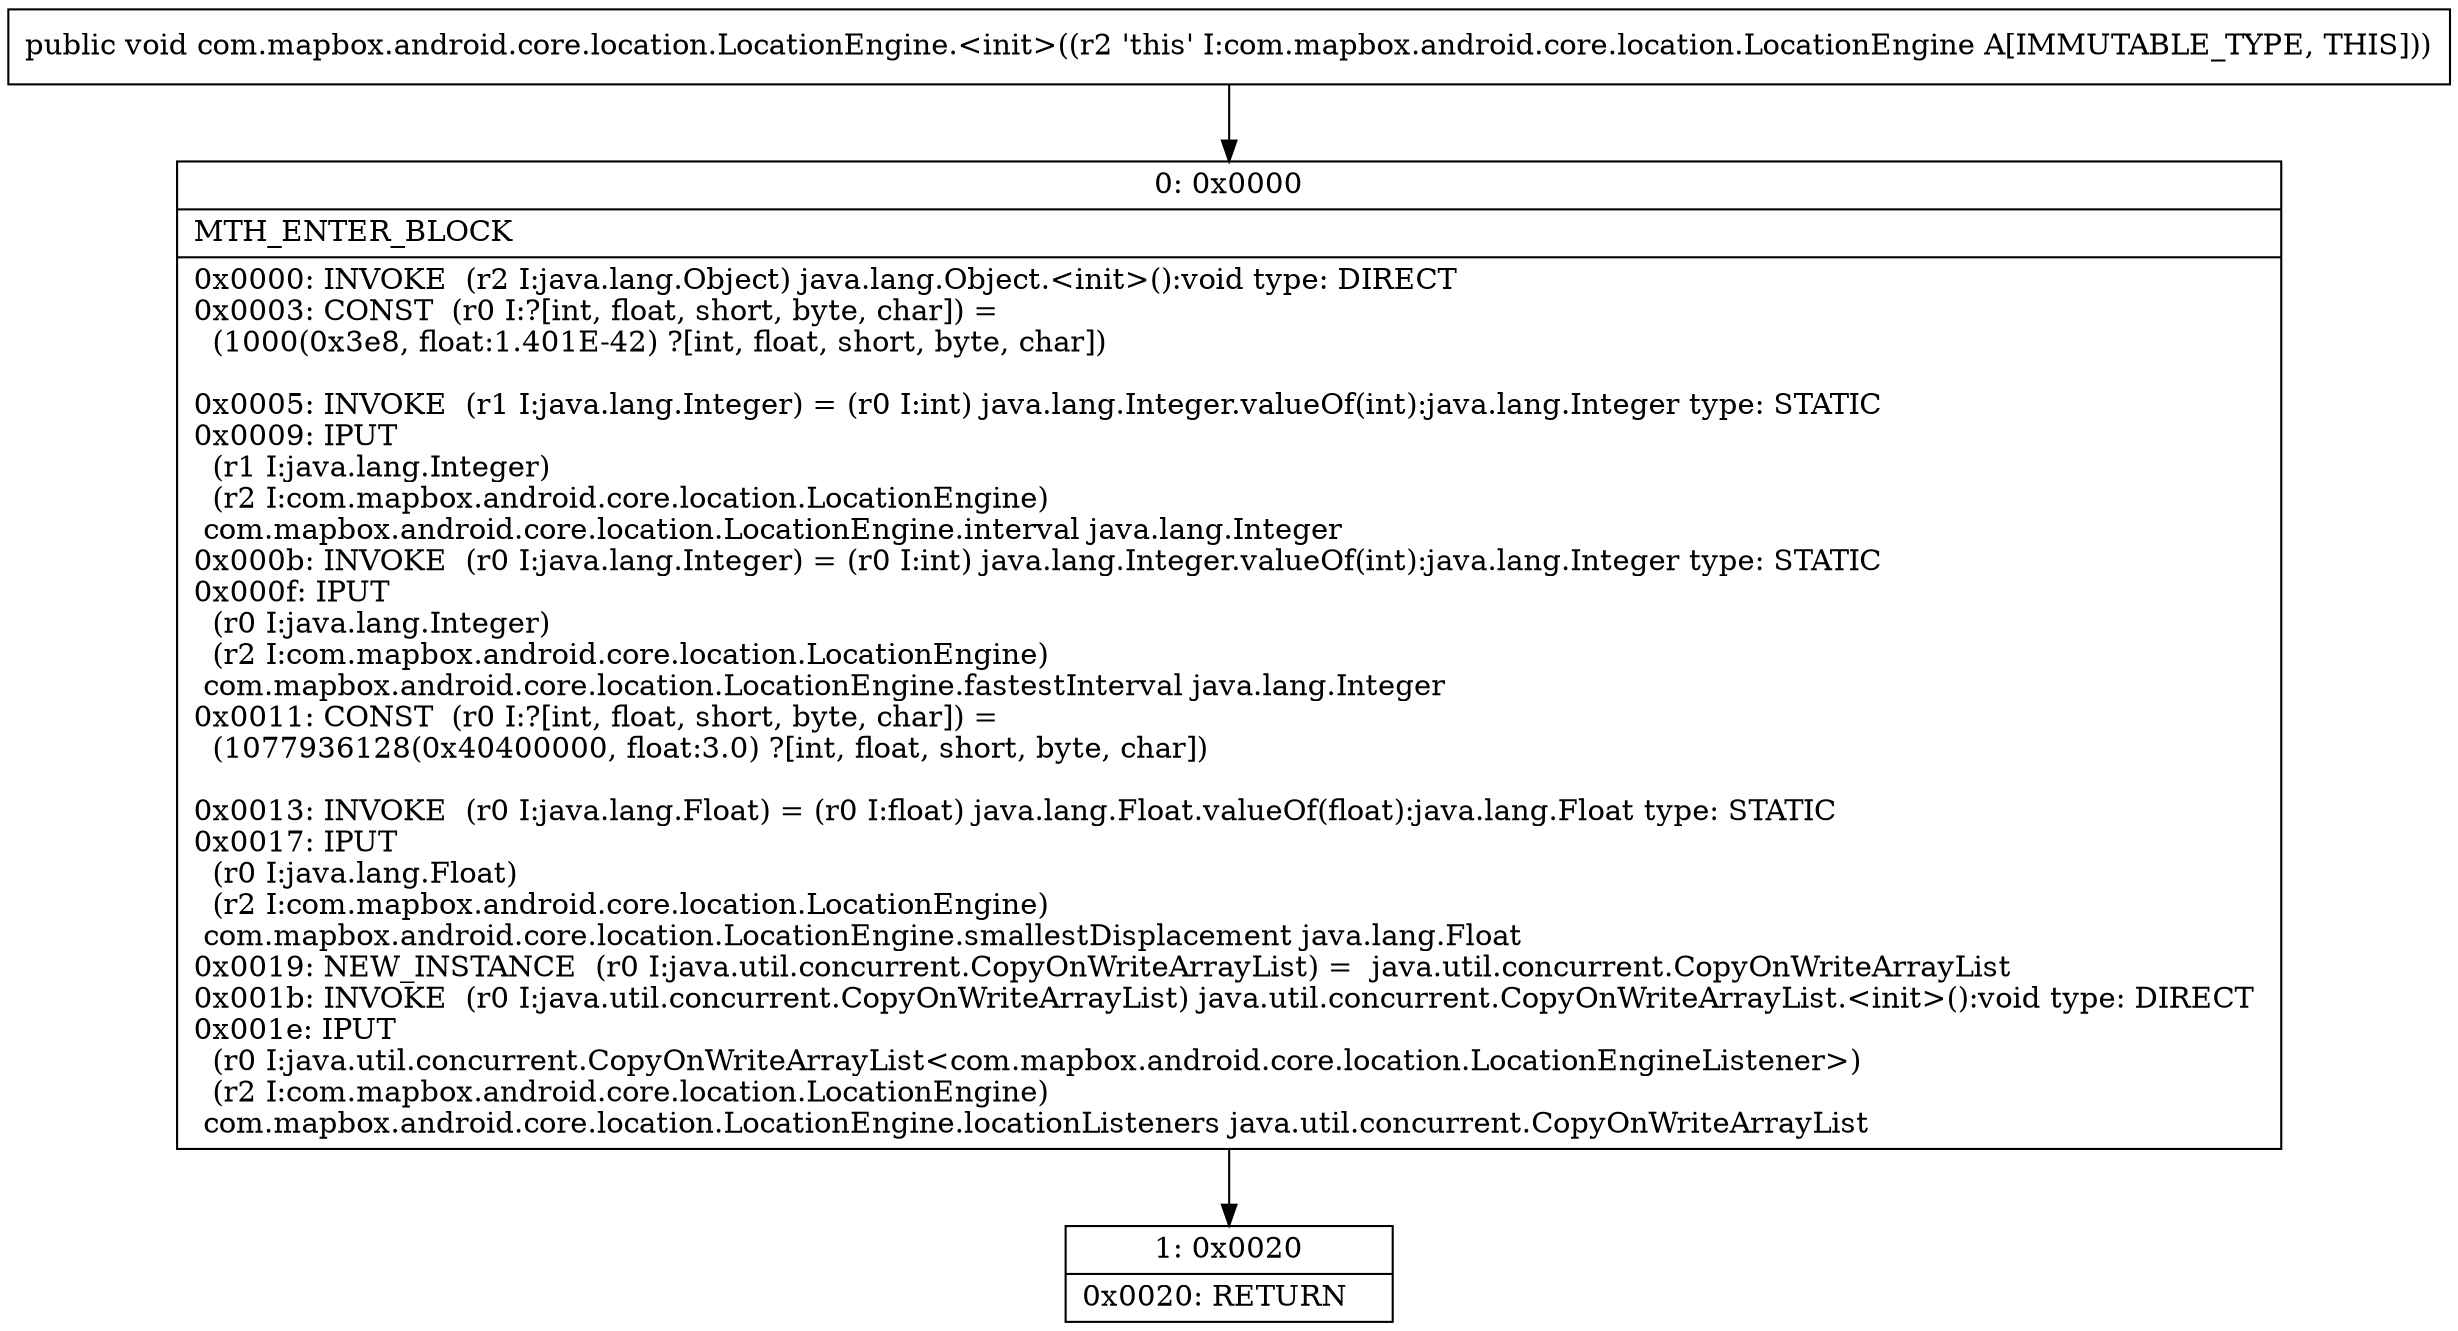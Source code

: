 digraph "CFG forcom.mapbox.android.core.location.LocationEngine.\<init\>()V" {
Node_0 [shape=record,label="{0\:\ 0x0000|MTH_ENTER_BLOCK\l|0x0000: INVOKE  (r2 I:java.lang.Object) java.lang.Object.\<init\>():void type: DIRECT \l0x0003: CONST  (r0 I:?[int, float, short, byte, char]) = \l  (1000(0x3e8, float:1.401E\-42) ?[int, float, short, byte, char])\l \l0x0005: INVOKE  (r1 I:java.lang.Integer) = (r0 I:int) java.lang.Integer.valueOf(int):java.lang.Integer type: STATIC \l0x0009: IPUT  \l  (r1 I:java.lang.Integer)\l  (r2 I:com.mapbox.android.core.location.LocationEngine)\l com.mapbox.android.core.location.LocationEngine.interval java.lang.Integer \l0x000b: INVOKE  (r0 I:java.lang.Integer) = (r0 I:int) java.lang.Integer.valueOf(int):java.lang.Integer type: STATIC \l0x000f: IPUT  \l  (r0 I:java.lang.Integer)\l  (r2 I:com.mapbox.android.core.location.LocationEngine)\l com.mapbox.android.core.location.LocationEngine.fastestInterval java.lang.Integer \l0x0011: CONST  (r0 I:?[int, float, short, byte, char]) = \l  (1077936128(0x40400000, float:3.0) ?[int, float, short, byte, char])\l \l0x0013: INVOKE  (r0 I:java.lang.Float) = (r0 I:float) java.lang.Float.valueOf(float):java.lang.Float type: STATIC \l0x0017: IPUT  \l  (r0 I:java.lang.Float)\l  (r2 I:com.mapbox.android.core.location.LocationEngine)\l com.mapbox.android.core.location.LocationEngine.smallestDisplacement java.lang.Float \l0x0019: NEW_INSTANCE  (r0 I:java.util.concurrent.CopyOnWriteArrayList) =  java.util.concurrent.CopyOnWriteArrayList \l0x001b: INVOKE  (r0 I:java.util.concurrent.CopyOnWriteArrayList) java.util.concurrent.CopyOnWriteArrayList.\<init\>():void type: DIRECT \l0x001e: IPUT  \l  (r0 I:java.util.concurrent.CopyOnWriteArrayList\<com.mapbox.android.core.location.LocationEngineListener\>)\l  (r2 I:com.mapbox.android.core.location.LocationEngine)\l com.mapbox.android.core.location.LocationEngine.locationListeners java.util.concurrent.CopyOnWriteArrayList \l}"];
Node_1 [shape=record,label="{1\:\ 0x0020|0x0020: RETURN   \l}"];
MethodNode[shape=record,label="{public void com.mapbox.android.core.location.LocationEngine.\<init\>((r2 'this' I:com.mapbox.android.core.location.LocationEngine A[IMMUTABLE_TYPE, THIS])) }"];
MethodNode -> Node_0;
Node_0 -> Node_1;
}

